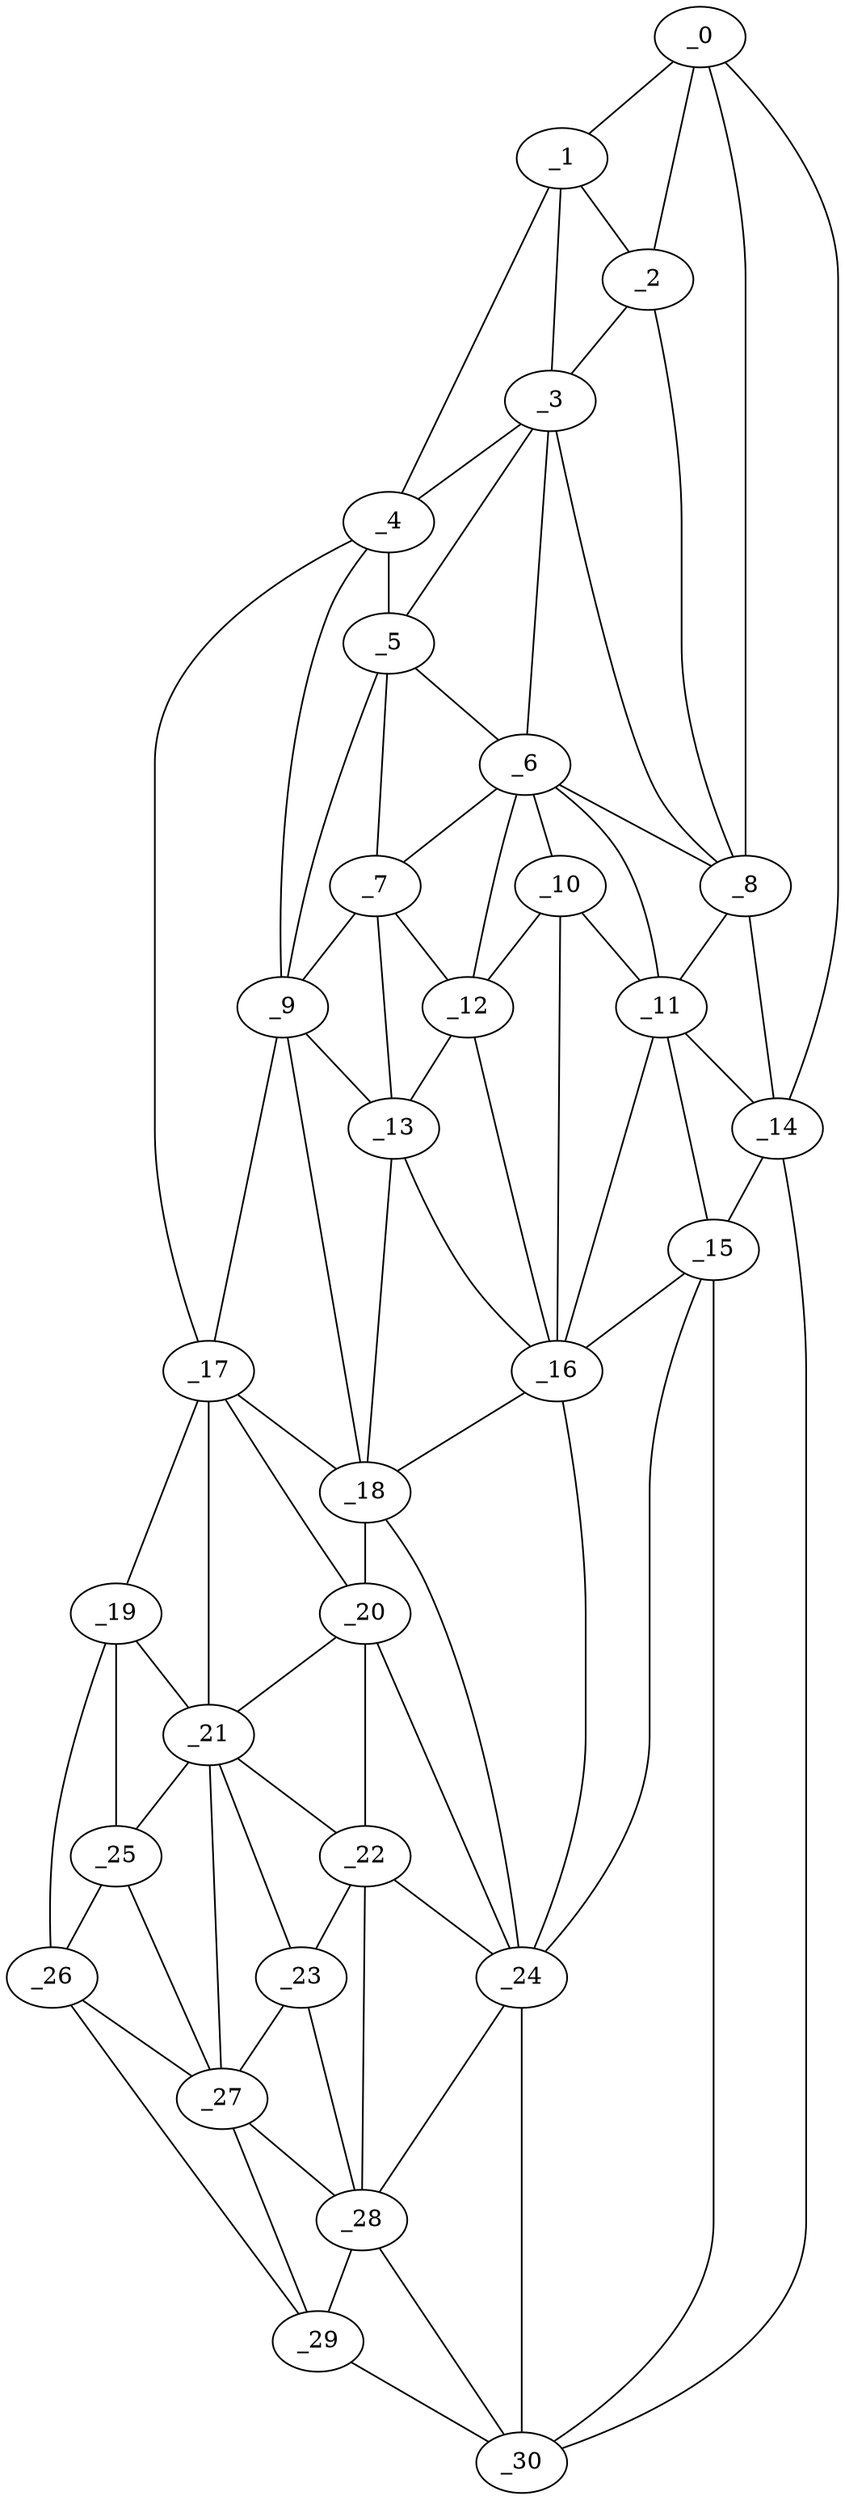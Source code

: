 graph "obj68__115.gxl" {
	_0	 [x=4,
		y=117];
	_1	 [x=8,
		y=106];
	_0 -- _1	 [valence=1];
	_2	 [x=11,
		y=115];
	_0 -- _2	 [valence=2];
	_8	 [x=42,
		y=120];
	_0 -- _8	 [valence=1];
	_14	 [x=54,
		y=125];
	_0 -- _14	 [valence=1];
	_1 -- _2	 [valence=2];
	_3	 [x=16,
		y=99];
	_1 -- _3	 [valence=1];
	_4	 [x=23,
		y=71];
	_1 -- _4	 [valence=1];
	_2 -- _3	 [valence=2];
	_2 -- _8	 [valence=2];
	_3 -- _4	 [valence=2];
	_5	 [x=26,
		y=83];
	_3 -- _5	 [valence=2];
	_6	 [x=41,
		y=97];
	_3 -- _6	 [valence=1];
	_3 -- _8	 [valence=2];
	_4 -- _5	 [valence=1];
	_9	 [x=45,
		y=77];
	_4 -- _9	 [valence=2];
	_17	 [x=61,
		y=28];
	_4 -- _17	 [valence=1];
	_5 -- _6	 [valence=2];
	_7	 [x=42,
		y=86];
	_5 -- _7	 [valence=2];
	_5 -- _9	 [valence=2];
	_6 -- _7	 [valence=1];
	_6 -- _8	 [valence=1];
	_10	 [x=48,
		y=101];
	_6 -- _10	 [valence=2];
	_11	 [x=48,
		y=114];
	_6 -- _11	 [valence=2];
	_12	 [x=50,
		y=91];
	_6 -- _12	 [valence=2];
	_7 -- _9	 [valence=2];
	_7 -- _12	 [valence=2];
	_13	 [x=52,
		y=86];
	_7 -- _13	 [valence=2];
	_8 -- _11	 [valence=2];
	_8 -- _14	 [valence=2];
	_9 -- _13	 [valence=1];
	_9 -- _17	 [valence=1];
	_18	 [x=69,
		y=80];
	_9 -- _18	 [valence=2];
	_10 -- _11	 [valence=1];
	_10 -- _12	 [valence=2];
	_16	 [x=58,
		y=102];
	_10 -- _16	 [valence=1];
	_11 -- _14	 [valence=2];
	_15	 [x=55,
		y=117];
	_11 -- _15	 [valence=2];
	_11 -- _16	 [valence=1];
	_12 -- _13	 [valence=1];
	_12 -- _16	 [valence=2];
	_13 -- _16	 [valence=1];
	_13 -- _18	 [valence=2];
	_14 -- _15	 [valence=2];
	_30	 [x=126,
		y=66];
	_14 -- _30	 [valence=1];
	_15 -- _16	 [valence=2];
	_24	 [x=105,
		y=65];
	_15 -- _24	 [valence=2];
	_15 -- _30	 [valence=1];
	_16 -- _18	 [valence=1];
	_16 -- _24	 [valence=1];
	_17 -- _18	 [valence=2];
	_19	 [x=84,
		y=3];
	_17 -- _19	 [valence=1];
	_20	 [x=86,
		y=62];
	_17 -- _20	 [valence=2];
	_21	 [x=88,
		y=33];
	_17 -- _21	 [valence=1];
	_18 -- _20	 [valence=1];
	_18 -- _24	 [valence=2];
	_19 -- _21	 [valence=2];
	_25	 [x=108,
		y=22];
	_19 -- _25	 [valence=1];
	_26	 [x=113,
		y=7];
	_19 -- _26	 [valence=1];
	_20 -- _21	 [valence=1];
	_22	 [x=96,
		y=53];
	_20 -- _22	 [valence=1];
	_20 -- _24	 [valence=2];
	_21 -- _22	 [valence=2];
	_23	 [x=99,
		y=49];
	_21 -- _23	 [valence=1];
	_21 -- _25	 [valence=2];
	_27	 [x=113,
		y=30];
	_21 -- _27	 [valence=2];
	_22 -- _23	 [valence=2];
	_22 -- _24	 [valence=2];
	_28	 [x=113,
		y=58];
	_22 -- _28	 [valence=2];
	_23 -- _27	 [valence=2];
	_23 -- _28	 [valence=1];
	_24 -- _28	 [valence=1];
	_24 -- _30	 [valence=1];
	_25 -- _26	 [valence=2];
	_25 -- _27	 [valence=1];
	_26 -- _27	 [valence=2];
	_29	 [x=125,
		y=56];
	_26 -- _29	 [valence=1];
	_27 -- _28	 [valence=1];
	_27 -- _29	 [valence=2];
	_28 -- _29	 [valence=2];
	_28 -- _30	 [valence=1];
	_29 -- _30	 [valence=1];
}
